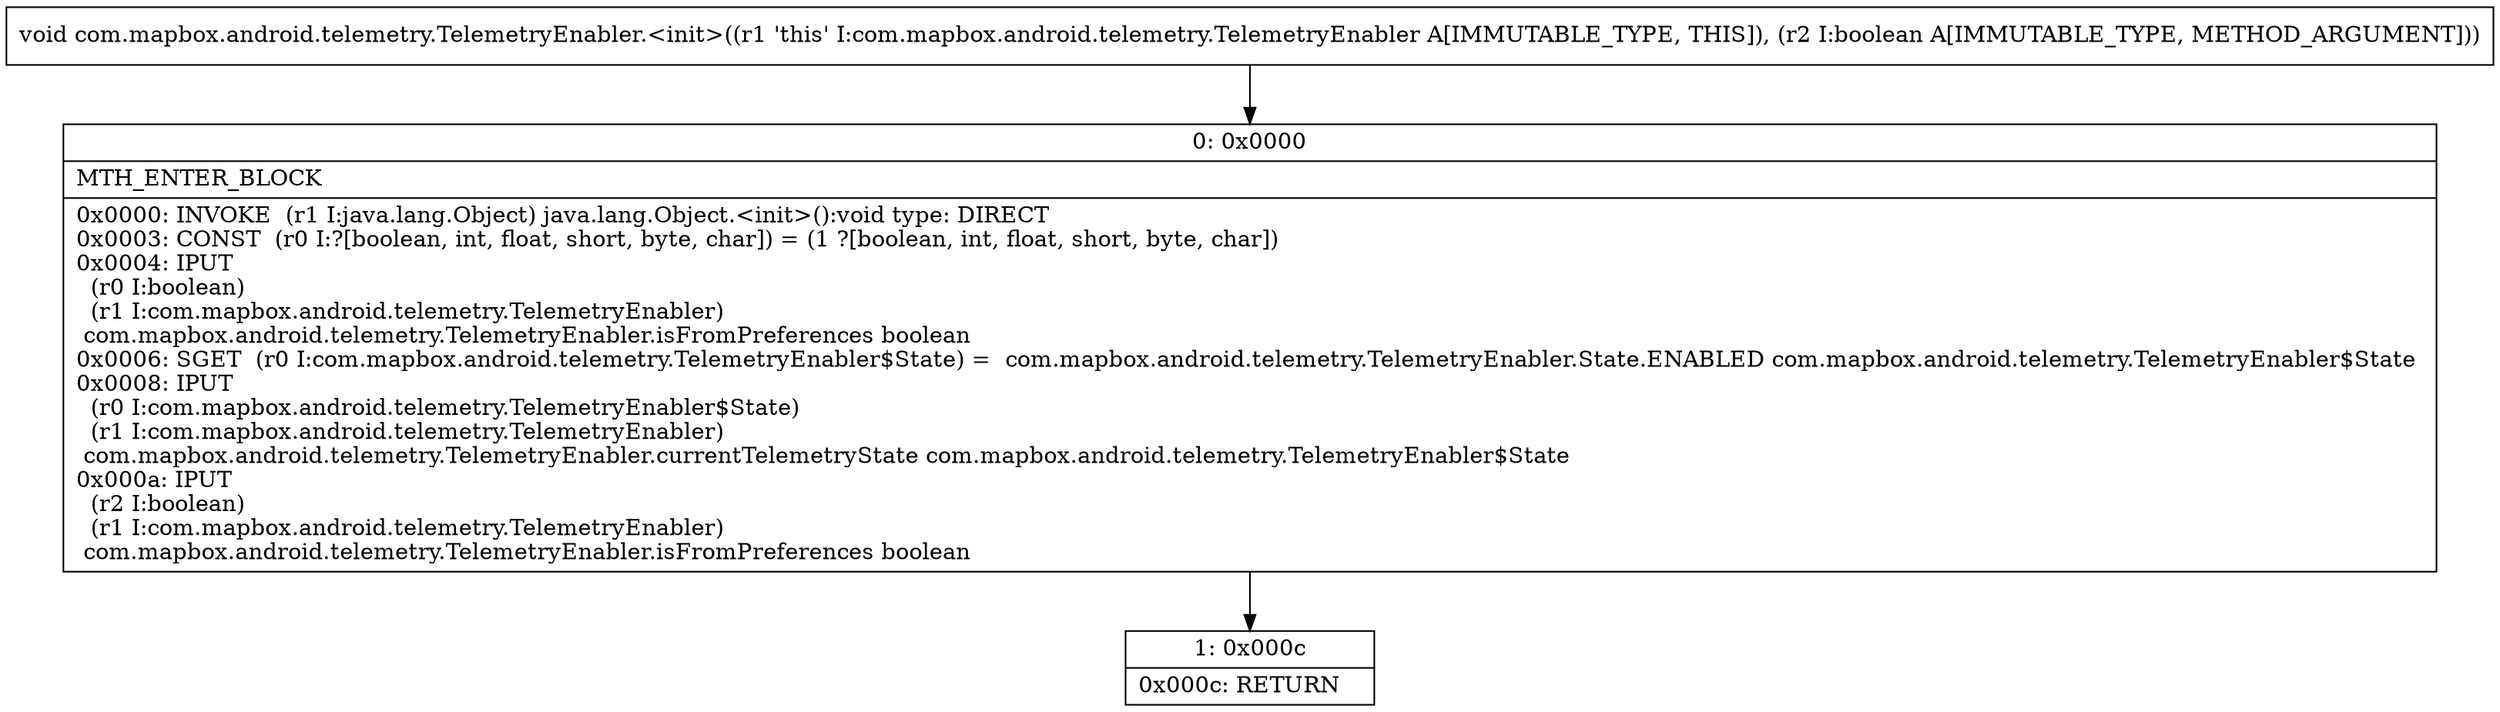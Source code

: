 digraph "CFG forcom.mapbox.android.telemetry.TelemetryEnabler.\<init\>(Z)V" {
Node_0 [shape=record,label="{0\:\ 0x0000|MTH_ENTER_BLOCK\l|0x0000: INVOKE  (r1 I:java.lang.Object) java.lang.Object.\<init\>():void type: DIRECT \l0x0003: CONST  (r0 I:?[boolean, int, float, short, byte, char]) = (1 ?[boolean, int, float, short, byte, char]) \l0x0004: IPUT  \l  (r0 I:boolean)\l  (r1 I:com.mapbox.android.telemetry.TelemetryEnabler)\l com.mapbox.android.telemetry.TelemetryEnabler.isFromPreferences boolean \l0x0006: SGET  (r0 I:com.mapbox.android.telemetry.TelemetryEnabler$State) =  com.mapbox.android.telemetry.TelemetryEnabler.State.ENABLED com.mapbox.android.telemetry.TelemetryEnabler$State \l0x0008: IPUT  \l  (r0 I:com.mapbox.android.telemetry.TelemetryEnabler$State)\l  (r1 I:com.mapbox.android.telemetry.TelemetryEnabler)\l com.mapbox.android.telemetry.TelemetryEnabler.currentTelemetryState com.mapbox.android.telemetry.TelemetryEnabler$State \l0x000a: IPUT  \l  (r2 I:boolean)\l  (r1 I:com.mapbox.android.telemetry.TelemetryEnabler)\l com.mapbox.android.telemetry.TelemetryEnabler.isFromPreferences boolean \l}"];
Node_1 [shape=record,label="{1\:\ 0x000c|0x000c: RETURN   \l}"];
MethodNode[shape=record,label="{void com.mapbox.android.telemetry.TelemetryEnabler.\<init\>((r1 'this' I:com.mapbox.android.telemetry.TelemetryEnabler A[IMMUTABLE_TYPE, THIS]), (r2 I:boolean A[IMMUTABLE_TYPE, METHOD_ARGUMENT])) }"];
MethodNode -> Node_0;
Node_0 -> Node_1;
}

